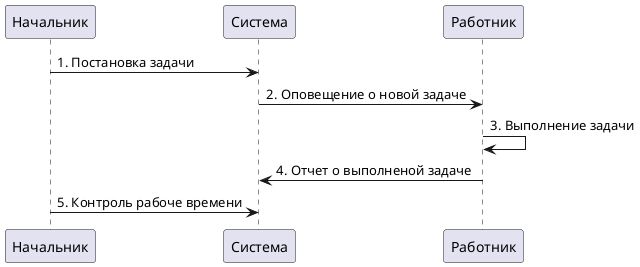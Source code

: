 @startuml "Система - последовательность"

participant Начальник
participant Система
participant Работник

Начальник -> Система: 1. Постановка задачи
Система -> Работник: 2. Оповещение о новой задаче
Работник -> Работник: 3. Выполнение задачи
Работник -> Система: 4. Отчет о выполненой задаче
Начальник -> Система: 5. Контроль рабоче времени

@enduml